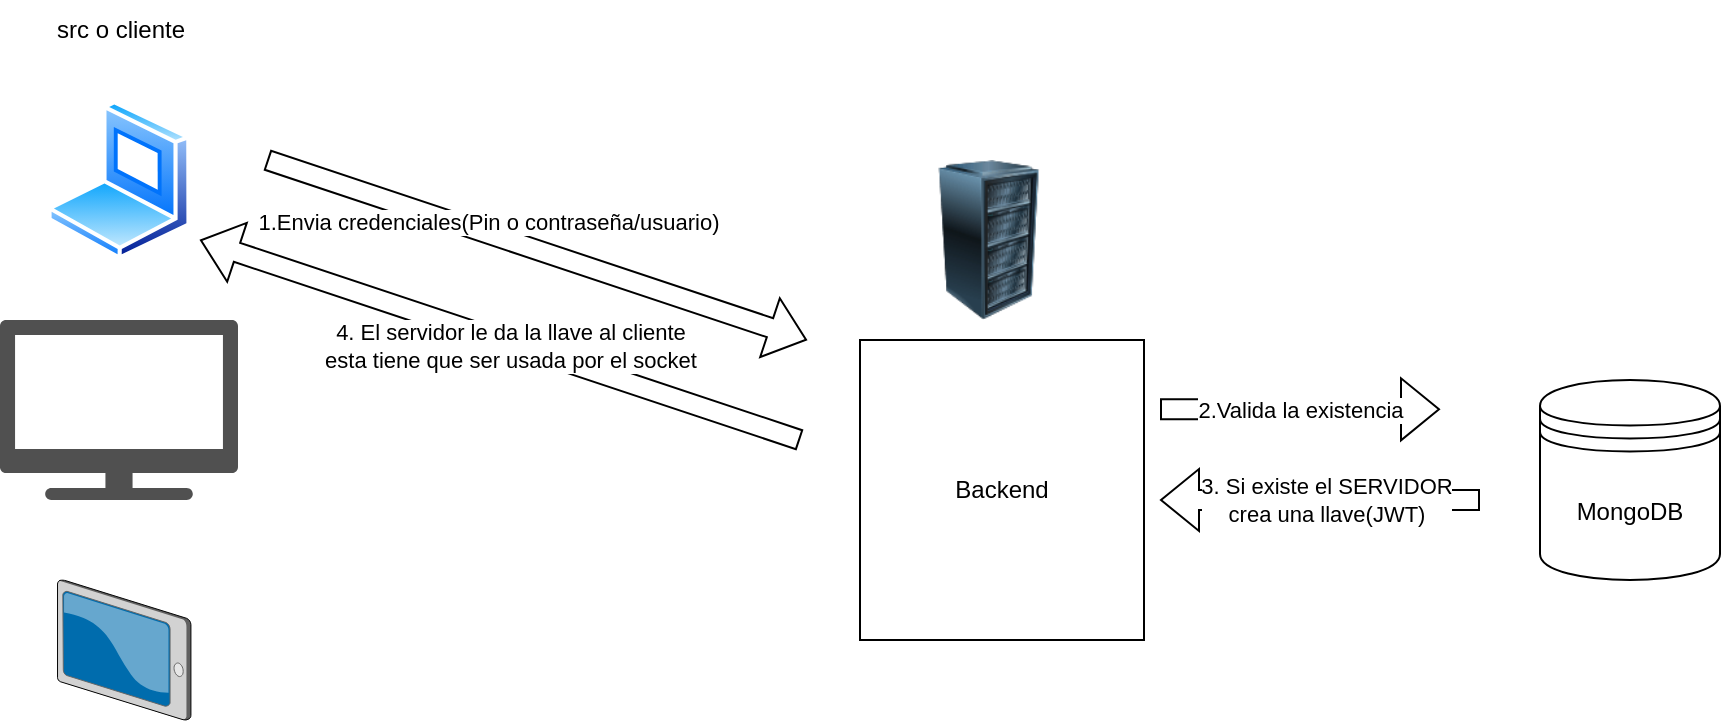 <mxfile version="26.1.3">
  <diagram name="Página-1" id="xZTN5IkuMU6SDncq5oaZ">
    <mxGraphModel dx="1816" dy="545" grid="1" gridSize="10" guides="1" tooltips="1" connect="1" arrows="1" fold="1" page="1" pageScale="1" pageWidth="827" pageHeight="1169" math="0" shadow="0">
      <root>
        <mxCell id="0" />
        <mxCell id="1" parent="0" />
        <mxCell id="trKilNQtLwCLrEE346-T-1" value="MongoDB" style="shape=datastore;whiteSpace=wrap;html=1;" vertex="1" parent="1">
          <mxGeometry x="640" y="250" width="90" height="100" as="geometry" />
        </mxCell>
        <mxCell id="trKilNQtLwCLrEE346-T-2" value="" style="image;html=1;image=img/lib/clip_art/computers/Server_Rack_128x128.png" vertex="1" parent="1">
          <mxGeometry x="324.5" y="140" width="80" height="80" as="geometry" />
        </mxCell>
        <mxCell id="trKilNQtLwCLrEE346-T-3" value="Backend" style="rounded=0;whiteSpace=wrap;html=1;" vertex="1" parent="1">
          <mxGeometry x="300" y="230" width="142" height="150" as="geometry" />
        </mxCell>
        <mxCell id="trKilNQtLwCLrEE346-T-4" value="" style="image;aspect=fixed;perimeter=ellipsePerimeter;html=1;align=center;shadow=0;dashed=0;spacingTop=3;image=img/lib/active_directory/laptop_client.svg;" vertex="1" parent="1">
          <mxGeometry x="-106.5" y="110" width="72" height="80" as="geometry" />
        </mxCell>
        <mxCell id="trKilNQtLwCLrEE346-T-12" value="" style="verticalLabelPosition=bottom;sketch=0;aspect=fixed;html=1;verticalAlign=top;strokeColor=none;align=center;outlineConnect=0;shape=mxgraph.citrix.tablet_2;" vertex="1" parent="1">
          <mxGeometry x="-101.24" y="350" width="66.74" height="70" as="geometry" />
        </mxCell>
        <mxCell id="trKilNQtLwCLrEE346-T-13" value="" style="sketch=0;pointerEvents=1;shadow=0;dashed=0;html=1;strokeColor=none;fillColor=#505050;labelPosition=center;verticalLabelPosition=bottom;verticalAlign=top;outlineConnect=0;align=center;shape=mxgraph.office.devices.tv;" vertex="1" parent="1">
          <mxGeometry x="-130" y="220" width="119" height="90" as="geometry" />
        </mxCell>
        <mxCell id="trKilNQtLwCLrEE346-T-14" value="src o cliente" style="text;html=1;align=center;verticalAlign=middle;resizable=0;points=[];autosize=1;strokeColor=none;fillColor=none;" vertex="1" parent="1">
          <mxGeometry x="-115.5" y="60" width="90" height="30" as="geometry" />
        </mxCell>
        <mxCell id="trKilNQtLwCLrEE346-T-15" value="" style="shape=flexArrow;endArrow=classic;html=1;rounded=0;" edge="1" parent="1">
          <mxGeometry width="50" height="50" relative="1" as="geometry">
            <mxPoint x="3.5" y="140" as="sourcePoint" />
            <mxPoint x="273.5" y="230" as="targetPoint" />
          </mxGeometry>
        </mxCell>
        <mxCell id="trKilNQtLwCLrEE346-T-16" value="1.Envia credenciales(Pin o contraseña/usuario)" style="edgeLabel;html=1;align=center;verticalAlign=middle;resizable=0;points=[];" vertex="1" connectable="0" parent="trKilNQtLwCLrEE346-T-15">
          <mxGeometry x="-0.289" y="1" relative="1" as="geometry">
            <mxPoint x="14" as="offset" />
          </mxGeometry>
        </mxCell>
        <mxCell id="trKilNQtLwCLrEE346-T-17" value="" style="shape=flexArrow;endArrow=classic;html=1;rounded=0;" edge="1" parent="1">
          <mxGeometry width="50" height="50" relative="1" as="geometry">
            <mxPoint x="450" y="264.66" as="sourcePoint" />
            <mxPoint x="590" y="264.66" as="targetPoint" />
          </mxGeometry>
        </mxCell>
        <mxCell id="trKilNQtLwCLrEE346-T-18" value="2.Valida la existencia" style="edgeLabel;html=1;align=center;verticalAlign=middle;resizable=0;points=[];" vertex="1" connectable="0" parent="trKilNQtLwCLrEE346-T-17">
          <mxGeometry x="0.303" relative="1" as="geometry">
            <mxPoint x="-21" as="offset" />
          </mxGeometry>
        </mxCell>
        <mxCell id="trKilNQtLwCLrEE346-T-21" value="" style="shape=flexArrow;endArrow=classic;html=1;rounded=0;" edge="1" parent="1">
          <mxGeometry width="50" height="50" relative="1" as="geometry">
            <mxPoint x="610" y="310" as="sourcePoint" />
            <mxPoint x="450" y="310" as="targetPoint" />
          </mxGeometry>
        </mxCell>
        <mxCell id="trKilNQtLwCLrEE346-T-23" value="&lt;div&gt;3. Si existe el SERVIDOR&lt;/div&gt;&lt;div&gt;crea una llave(JWT)&lt;/div&gt;" style="edgeLabel;html=1;align=center;verticalAlign=middle;resizable=0;points=[];" vertex="1" connectable="0" parent="trKilNQtLwCLrEE346-T-21">
          <mxGeometry x="-0.037" y="-3" relative="1" as="geometry">
            <mxPoint y="3" as="offset" />
          </mxGeometry>
        </mxCell>
        <mxCell id="trKilNQtLwCLrEE346-T-24" value="" style="shape=flexArrow;endArrow=classic;html=1;rounded=0;" edge="1" parent="1">
          <mxGeometry width="50" height="50" relative="1" as="geometry">
            <mxPoint x="270" y="280" as="sourcePoint" />
            <mxPoint x="-30" y="180" as="targetPoint" />
          </mxGeometry>
        </mxCell>
        <mxCell id="trKilNQtLwCLrEE346-T-25" value="&lt;div&gt;4. El servidor le da la llave al cliente &lt;br&gt;&lt;/div&gt;&lt;div&gt;esta tiene que ser usada por el socket&lt;/div&gt;" style="edgeLabel;html=1;align=center;verticalAlign=middle;resizable=0;points=[];" vertex="1" connectable="0" parent="trKilNQtLwCLrEE346-T-24">
          <mxGeometry x="-0.033" y="1" relative="1" as="geometry">
            <mxPoint as="offset" />
          </mxGeometry>
        </mxCell>
      </root>
    </mxGraphModel>
  </diagram>
</mxfile>
